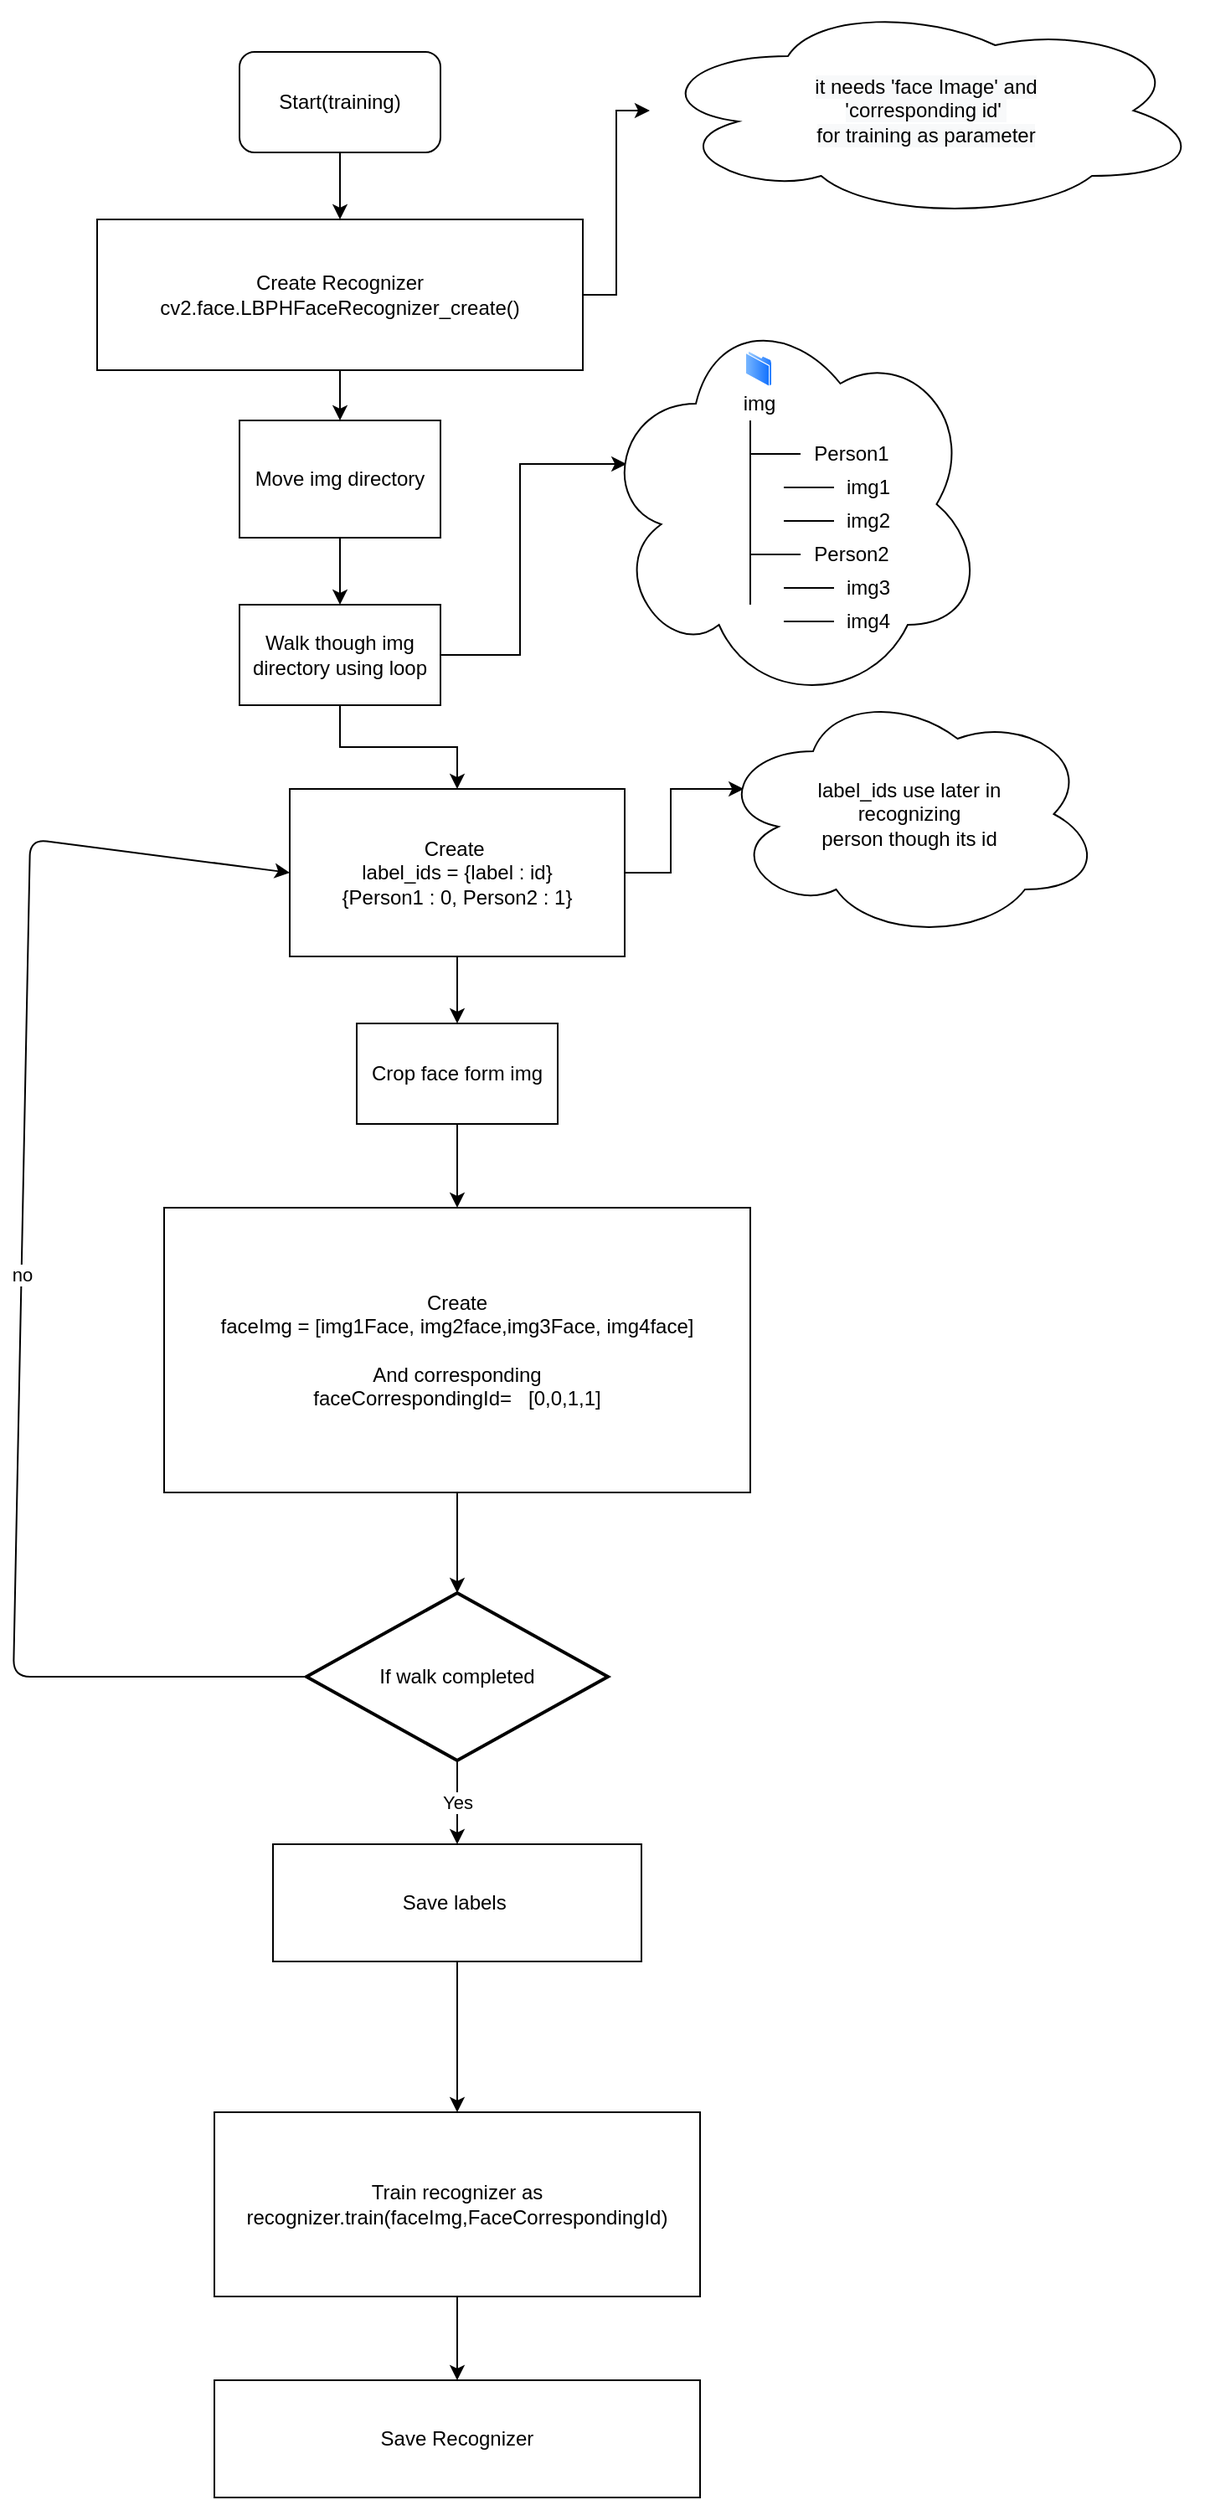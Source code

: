 <mxfile version="13.6.3" type="github">
  <diagram id="u7ltzh_uHDB_XK1V_iwC" name="Page-1">
    <mxGraphModel dx="742" dy="508" grid="1" gridSize="10" guides="1" tooltips="1" connect="1" arrows="1" fold="1" page="1" pageScale="1" pageWidth="850" pageHeight="1100" background="none" math="0" shadow="0">
      <root>
        <mxCell id="0" />
        <mxCell id="1" parent="0" />
        <mxCell id="YRlCc5pRuM1rx9sRa8mx-53" style="edgeStyle=orthogonalEdgeStyle;rounded=0;orthogonalLoop=1;jettySize=auto;html=1;entryX=0.5;entryY=0;entryDx=0;entryDy=0;" edge="1" parent="1" source="GVK7rI1TbYUse70XCFeg-1" target="YRlCc5pRuM1rx9sRa8mx-54">
          <mxGeometry relative="1" as="geometry">
            <mxPoint x="370" y="160" as="targetPoint" />
          </mxGeometry>
        </mxCell>
        <mxCell id="GVK7rI1TbYUse70XCFeg-1" value="Start(training)" style="rounded=1;whiteSpace=wrap;html=1;" parent="1" vertex="1">
          <mxGeometry x="305" y="40" width="120" height="60" as="geometry" />
        </mxCell>
        <mxCell id="GVK7rI1TbYUse70XCFeg-7" value="" style="edgeStyle=orthogonalEdgeStyle;rounded=0;orthogonalLoop=1;jettySize=auto;html=1;" parent="1" source="GVK7rI1TbYUse70XCFeg-4" target="GVK7rI1TbYUse70XCFeg-6" edge="1">
          <mxGeometry relative="1" as="geometry" />
        </mxCell>
        <mxCell id="GVK7rI1TbYUse70XCFeg-4" value="Move img directory" style="rounded=0;whiteSpace=wrap;html=1;" parent="1" vertex="1">
          <mxGeometry x="305" y="260" width="120" height="70" as="geometry" />
        </mxCell>
        <mxCell id="GVK7rI1TbYUse70XCFeg-9" value="" style="edgeStyle=orthogonalEdgeStyle;rounded=0;orthogonalLoop=1;jettySize=auto;html=1;" parent="1" source="GVK7rI1TbYUse70XCFeg-6" target="GVK7rI1TbYUse70XCFeg-8" edge="1">
          <mxGeometry relative="1" as="geometry" />
        </mxCell>
        <mxCell id="YRlCc5pRuM1rx9sRa8mx-2" value="" style="edgeStyle=orthogonalEdgeStyle;rounded=0;orthogonalLoop=1;jettySize=auto;html=1;entryX=0.07;entryY=0.4;entryDx=0;entryDy=0;entryPerimeter=0;" edge="1" parent="1" source="GVK7rI1TbYUse70XCFeg-6" target="YRlCc5pRuM1rx9sRa8mx-1">
          <mxGeometry relative="1" as="geometry" />
        </mxCell>
        <mxCell id="GVK7rI1TbYUse70XCFeg-6" value="Walk though img directory using loop" style="rounded=0;whiteSpace=wrap;html=1;" parent="1" vertex="1">
          <mxGeometry x="305" y="370" width="120" height="60" as="geometry" />
        </mxCell>
        <mxCell id="GVK7rI1TbYUse70XCFeg-11" value="" style="edgeStyle=orthogonalEdgeStyle;rounded=0;orthogonalLoop=1;jettySize=auto;html=1;" parent="1" source="GVK7rI1TbYUse70XCFeg-8" target="GVK7rI1TbYUse70XCFeg-10" edge="1">
          <mxGeometry relative="1" as="geometry" />
        </mxCell>
        <mxCell id="YRlCc5pRuM1rx9sRa8mx-59" value="" style="edgeStyle=orthogonalEdgeStyle;rounded=0;orthogonalLoop=1;jettySize=auto;html=1;entryX=0.07;entryY=0.4;entryDx=0;entryDy=0;entryPerimeter=0;" edge="1" parent="1" source="GVK7rI1TbYUse70XCFeg-8" target="YRlCc5pRuM1rx9sRa8mx-58">
          <mxGeometry relative="1" as="geometry" />
        </mxCell>
        <mxCell id="GVK7rI1TbYUse70XCFeg-8" value="Create&amp;nbsp;&lt;br&gt;label_ids = {label : id}&lt;br&gt;{Person1 : 0, Person2 : 1}" style="rounded=0;whiteSpace=wrap;html=1;" parent="1" vertex="1">
          <mxGeometry x="335" y="480" width="200" height="100" as="geometry" />
        </mxCell>
        <mxCell id="GVK7rI1TbYUse70XCFeg-13" value="" style="edgeStyle=orthogonalEdgeStyle;rounded=0;orthogonalLoop=1;jettySize=auto;html=1;" parent="1" source="GVK7rI1TbYUse70XCFeg-10" target="GVK7rI1TbYUse70XCFeg-12" edge="1">
          <mxGeometry relative="1" as="geometry" />
        </mxCell>
        <mxCell id="GVK7rI1TbYUse70XCFeg-10" value="Crop face form img" style="rounded=0;whiteSpace=wrap;html=1;" parent="1" vertex="1">
          <mxGeometry x="375" y="620" width="120" height="60" as="geometry" />
        </mxCell>
        <mxCell id="YRlCc5pRuM1rx9sRa8mx-34" value="" style="edgeStyle=orthogonalEdgeStyle;rounded=0;orthogonalLoop=1;jettySize=auto;html=1;" edge="1" parent="1" source="GVK7rI1TbYUse70XCFeg-12" target="YRlCc5pRuM1rx9sRa8mx-37">
          <mxGeometry relative="1" as="geometry">
            <mxPoint x="400" y="930" as="targetPoint" />
          </mxGeometry>
        </mxCell>
        <mxCell id="GVK7rI1TbYUse70XCFeg-12" value="Create &lt;br&gt;faceImg = [img1Face, img2face,img3Face, img4face]&lt;br&gt;&lt;br&gt;And corresponding &lt;br&gt;faceCorrespondingId=&amp;nbsp; &amp;nbsp;[0,0,1,1]" style="rounded=0;whiteSpace=wrap;html=1;" parent="1" vertex="1">
          <mxGeometry x="260" y="730" width="350" height="170" as="geometry" />
        </mxCell>
        <mxCell id="YRlCc5pRuM1rx9sRa8mx-1" value="&lt;div style=&quot;text-align: left&quot;&gt;&lt;br&gt;&lt;/div&gt;" style="ellipse;shape=cloud;whiteSpace=wrap;html=1;rounded=0;" vertex="1" parent="1">
          <mxGeometry x="520" y="190" width="230" height="240" as="geometry" />
        </mxCell>
        <mxCell id="YRlCc5pRuM1rx9sRa8mx-7" value="" style="endArrow=none;html=1;" edge="1" parent="1">
          <mxGeometry width="50" height="50" relative="1" as="geometry">
            <mxPoint x="610" y="370" as="sourcePoint" />
            <mxPoint x="610" y="260" as="targetPoint" />
          </mxGeometry>
        </mxCell>
        <mxCell id="YRlCc5pRuM1rx9sRa8mx-8" value="img" style="text;html=1;align=center;verticalAlign=middle;resizable=0;points=[];autosize=1;" vertex="1" parent="1">
          <mxGeometry x="600" y="240" width="30" height="20" as="geometry" />
        </mxCell>
        <mxCell id="YRlCc5pRuM1rx9sRa8mx-9" value="" style="endArrow=none;html=1;" edge="1" parent="1">
          <mxGeometry width="50" height="50" relative="1" as="geometry">
            <mxPoint x="610" y="280" as="sourcePoint" />
            <mxPoint x="640" y="280" as="targetPoint" />
          </mxGeometry>
        </mxCell>
        <mxCell id="YRlCc5pRuM1rx9sRa8mx-10" value="Person1" style="text;html=1;align=center;verticalAlign=middle;resizable=0;points=[];autosize=1;" vertex="1" parent="1">
          <mxGeometry x="640" y="270" width="60" height="20" as="geometry" />
        </mxCell>
        <mxCell id="YRlCc5pRuM1rx9sRa8mx-11" value="" style="aspect=fixed;perimeter=ellipsePerimeter;html=1;align=center;shadow=0;dashed=0;spacingTop=3;image;image=img/lib/active_directory/folder.svg;" vertex="1" parent="1">
          <mxGeometry x="607" y="218.08" width="16" height="21.92" as="geometry" />
        </mxCell>
        <mxCell id="YRlCc5pRuM1rx9sRa8mx-13" value="" style="endArrow=none;html=1;" edge="1" parent="1">
          <mxGeometry width="50" height="50" relative="1" as="geometry">
            <mxPoint x="630" y="300" as="sourcePoint" />
            <mxPoint x="660" y="300" as="targetPoint" />
          </mxGeometry>
        </mxCell>
        <mxCell id="YRlCc5pRuM1rx9sRa8mx-15" value="img1" style="text;html=1;align=center;verticalAlign=middle;resizable=0;points=[];autosize=1;" vertex="1" parent="1">
          <mxGeometry x="660" y="290" width="40" height="20" as="geometry" />
        </mxCell>
        <mxCell id="YRlCc5pRuM1rx9sRa8mx-19" value="" style="endArrow=none;html=1;" edge="1" parent="1">
          <mxGeometry width="50" height="50" relative="1" as="geometry">
            <mxPoint x="630" y="320" as="sourcePoint" />
            <mxPoint x="660" y="320" as="targetPoint" />
          </mxGeometry>
        </mxCell>
        <mxCell id="YRlCc5pRuM1rx9sRa8mx-20" value="img2" style="text;html=1;align=center;verticalAlign=middle;resizable=0;points=[];autosize=1;" vertex="1" parent="1">
          <mxGeometry x="660" y="310" width="40" height="20" as="geometry" />
        </mxCell>
        <mxCell id="YRlCc5pRuM1rx9sRa8mx-27" value="" style="endArrow=none;html=1;" edge="1" parent="1">
          <mxGeometry width="50" height="50" relative="1" as="geometry">
            <mxPoint x="610" y="340" as="sourcePoint" />
            <mxPoint x="640" y="340" as="targetPoint" />
          </mxGeometry>
        </mxCell>
        <mxCell id="YRlCc5pRuM1rx9sRa8mx-28" value="Person2" style="text;html=1;align=center;verticalAlign=middle;resizable=0;points=[];autosize=1;" vertex="1" parent="1">
          <mxGeometry x="640" y="330" width="60" height="20" as="geometry" />
        </mxCell>
        <mxCell id="YRlCc5pRuM1rx9sRa8mx-29" value="" style="endArrow=none;html=1;" edge="1" parent="1">
          <mxGeometry width="50" height="50" relative="1" as="geometry">
            <mxPoint x="630" y="360" as="sourcePoint" />
            <mxPoint x="660" y="360" as="targetPoint" />
          </mxGeometry>
        </mxCell>
        <mxCell id="YRlCc5pRuM1rx9sRa8mx-30" value="img3" style="text;html=1;align=center;verticalAlign=middle;resizable=0;points=[];autosize=1;" vertex="1" parent="1">
          <mxGeometry x="660" y="350" width="40" height="20" as="geometry" />
        </mxCell>
        <mxCell id="YRlCc5pRuM1rx9sRa8mx-31" value="" style="endArrow=none;html=1;" edge="1" parent="1">
          <mxGeometry width="50" height="50" relative="1" as="geometry">
            <mxPoint x="630" y="380" as="sourcePoint" />
            <mxPoint x="660" y="380" as="targetPoint" />
          </mxGeometry>
        </mxCell>
        <mxCell id="YRlCc5pRuM1rx9sRa8mx-32" value="img4" style="text;html=1;align=center;verticalAlign=middle;resizable=0;points=[];autosize=1;" vertex="1" parent="1">
          <mxGeometry x="660" y="370" width="40" height="20" as="geometry" />
        </mxCell>
        <mxCell id="YRlCc5pRuM1rx9sRa8mx-33" value="Save labels&amp;nbsp;" style="rounded=0;whiteSpace=wrap;html=1;" vertex="1" parent="1">
          <mxGeometry x="325" y="1110" width="220" height="70" as="geometry" />
        </mxCell>
        <mxCell id="YRlCc5pRuM1rx9sRa8mx-64" value="" style="edgeStyle=orthogonalEdgeStyle;rounded=0;orthogonalLoop=1;jettySize=auto;html=1;" edge="1" parent="1" source="YRlCc5pRuM1rx9sRa8mx-35" target="YRlCc5pRuM1rx9sRa8mx-63">
          <mxGeometry relative="1" as="geometry" />
        </mxCell>
        <mxCell id="YRlCc5pRuM1rx9sRa8mx-35" value="Train recognizer as&lt;br&gt;recognizer.train(faceImg,FaceCorrespondingId)" style="rounded=0;whiteSpace=wrap;html=1;" vertex="1" parent="1">
          <mxGeometry x="290" y="1270" width="290" height="110" as="geometry" />
        </mxCell>
        <mxCell id="YRlCc5pRuM1rx9sRa8mx-37" value="If walk completed" style="strokeWidth=2;html=1;shape=mxgraph.flowchart.decision;whiteSpace=wrap;" vertex="1" parent="1">
          <mxGeometry x="345" y="960" width="180" height="100" as="geometry" />
        </mxCell>
        <mxCell id="YRlCc5pRuM1rx9sRa8mx-38" value="" style="edgeStyle=orthogonalEdgeStyle;rounded=0;orthogonalLoop=1;jettySize=auto;html=1;" edge="1" parent="1" source="YRlCc5pRuM1rx9sRa8mx-33" target="YRlCc5pRuM1rx9sRa8mx-35">
          <mxGeometry relative="1" as="geometry">
            <mxPoint x="370" y="1050" as="sourcePoint" />
            <mxPoint x="360" y="1210" as="targetPoint" />
          </mxGeometry>
        </mxCell>
        <mxCell id="YRlCc5pRuM1rx9sRa8mx-39" value="" style="endArrow=classic;html=1;exitX=0.5;exitY=1;exitDx=0;exitDy=0;exitPerimeter=0;" edge="1" parent="1" source="YRlCc5pRuM1rx9sRa8mx-37" target="YRlCc5pRuM1rx9sRa8mx-33">
          <mxGeometry relative="1" as="geometry">
            <mxPoint x="400" y="1210" as="sourcePoint" />
            <mxPoint x="540" y="1160" as="targetPoint" />
          </mxGeometry>
        </mxCell>
        <mxCell id="YRlCc5pRuM1rx9sRa8mx-40" value="Yes" style="edgeLabel;resizable=0;html=1;align=center;verticalAlign=middle;" connectable="0" vertex="1" parent="YRlCc5pRuM1rx9sRa8mx-39">
          <mxGeometry relative="1" as="geometry" />
        </mxCell>
        <mxCell id="YRlCc5pRuM1rx9sRa8mx-42" value="" style="endArrow=classic;html=1;exitX=0;exitY=0.5;exitDx=0;exitDy=0;exitPerimeter=0;entryX=0;entryY=0.5;entryDx=0;entryDy=0;" edge="1" parent="1" source="YRlCc5pRuM1rx9sRa8mx-37" target="GVK7rI1TbYUse70XCFeg-8">
          <mxGeometry relative="1" as="geometry">
            <mxPoint x="440" y="1160" as="sourcePoint" />
            <mxPoint x="330" y="510" as="targetPoint" />
            <Array as="points">
              <mxPoint x="170" y="1010" />
              <mxPoint x="180" y="510" />
            </Array>
          </mxGeometry>
        </mxCell>
        <mxCell id="YRlCc5pRuM1rx9sRa8mx-43" value="no" style="edgeLabel;resizable=0;html=1;align=center;verticalAlign=middle;" connectable="0" vertex="1" parent="YRlCc5pRuM1rx9sRa8mx-42">
          <mxGeometry relative="1" as="geometry" />
        </mxCell>
        <mxCell id="YRlCc5pRuM1rx9sRa8mx-57" value="" style="edgeStyle=orthogonalEdgeStyle;rounded=0;orthogonalLoop=1;jettySize=auto;html=1;" edge="1" parent="1" source="YRlCc5pRuM1rx9sRa8mx-54" target="GVK7rI1TbYUse70XCFeg-4">
          <mxGeometry relative="1" as="geometry" />
        </mxCell>
        <mxCell id="YRlCc5pRuM1rx9sRa8mx-62" style="edgeStyle=orthogonalEdgeStyle;rounded=0;orthogonalLoop=1;jettySize=auto;html=1;" edge="1" parent="1" source="YRlCc5pRuM1rx9sRa8mx-54" target="YRlCc5pRuM1rx9sRa8mx-61">
          <mxGeometry relative="1" as="geometry" />
        </mxCell>
        <mxCell id="YRlCc5pRuM1rx9sRa8mx-54" value="Create Recognizer&lt;br&gt;cv2.face.LBPHFaceRecognizer_create()" style="whiteSpace=wrap;html=1;" vertex="1" parent="1">
          <mxGeometry x="220" y="140" width="290" height="90" as="geometry" />
        </mxCell>
        <mxCell id="YRlCc5pRuM1rx9sRa8mx-58" value="label_ids use later in &lt;br&gt;recognizing &lt;br&gt;person though its id" style="ellipse;shape=cloud;whiteSpace=wrap;html=1;rounded=0;" vertex="1" parent="1">
          <mxGeometry x="590" y="420" width="230" height="150" as="geometry" />
        </mxCell>
        <mxCell id="YRlCc5pRuM1rx9sRa8mx-61" value="&lt;span style=&quot;color: rgb(0 , 0 , 0) ; font-family: &amp;#34;helvetica&amp;#34; ; font-size: 12px ; font-style: normal ; font-weight: 400 ; letter-spacing: normal ; text-align: center ; text-indent: 0px ; text-transform: none ; word-spacing: 0px ; background-color: rgb(248 , 249 , 250) ; display: inline ; float: none&quot;&gt;it needs &#39;face Image&#39; and &lt;br&gt;&#39;corresponding id&#39;&amp;nbsp;&lt;br&gt;for training as parameter&lt;/span&gt;" style="ellipse;shape=cloud;whiteSpace=wrap;html=1;" vertex="1" parent="1">
          <mxGeometry x="550" y="10" width="330" height="130" as="geometry" />
        </mxCell>
        <mxCell id="YRlCc5pRuM1rx9sRa8mx-63" value="Save Recognizer" style="rounded=0;whiteSpace=wrap;html=1;" vertex="1" parent="1">
          <mxGeometry x="290" y="1430" width="290" height="70" as="geometry" />
        </mxCell>
      </root>
    </mxGraphModel>
  </diagram>
</mxfile>
